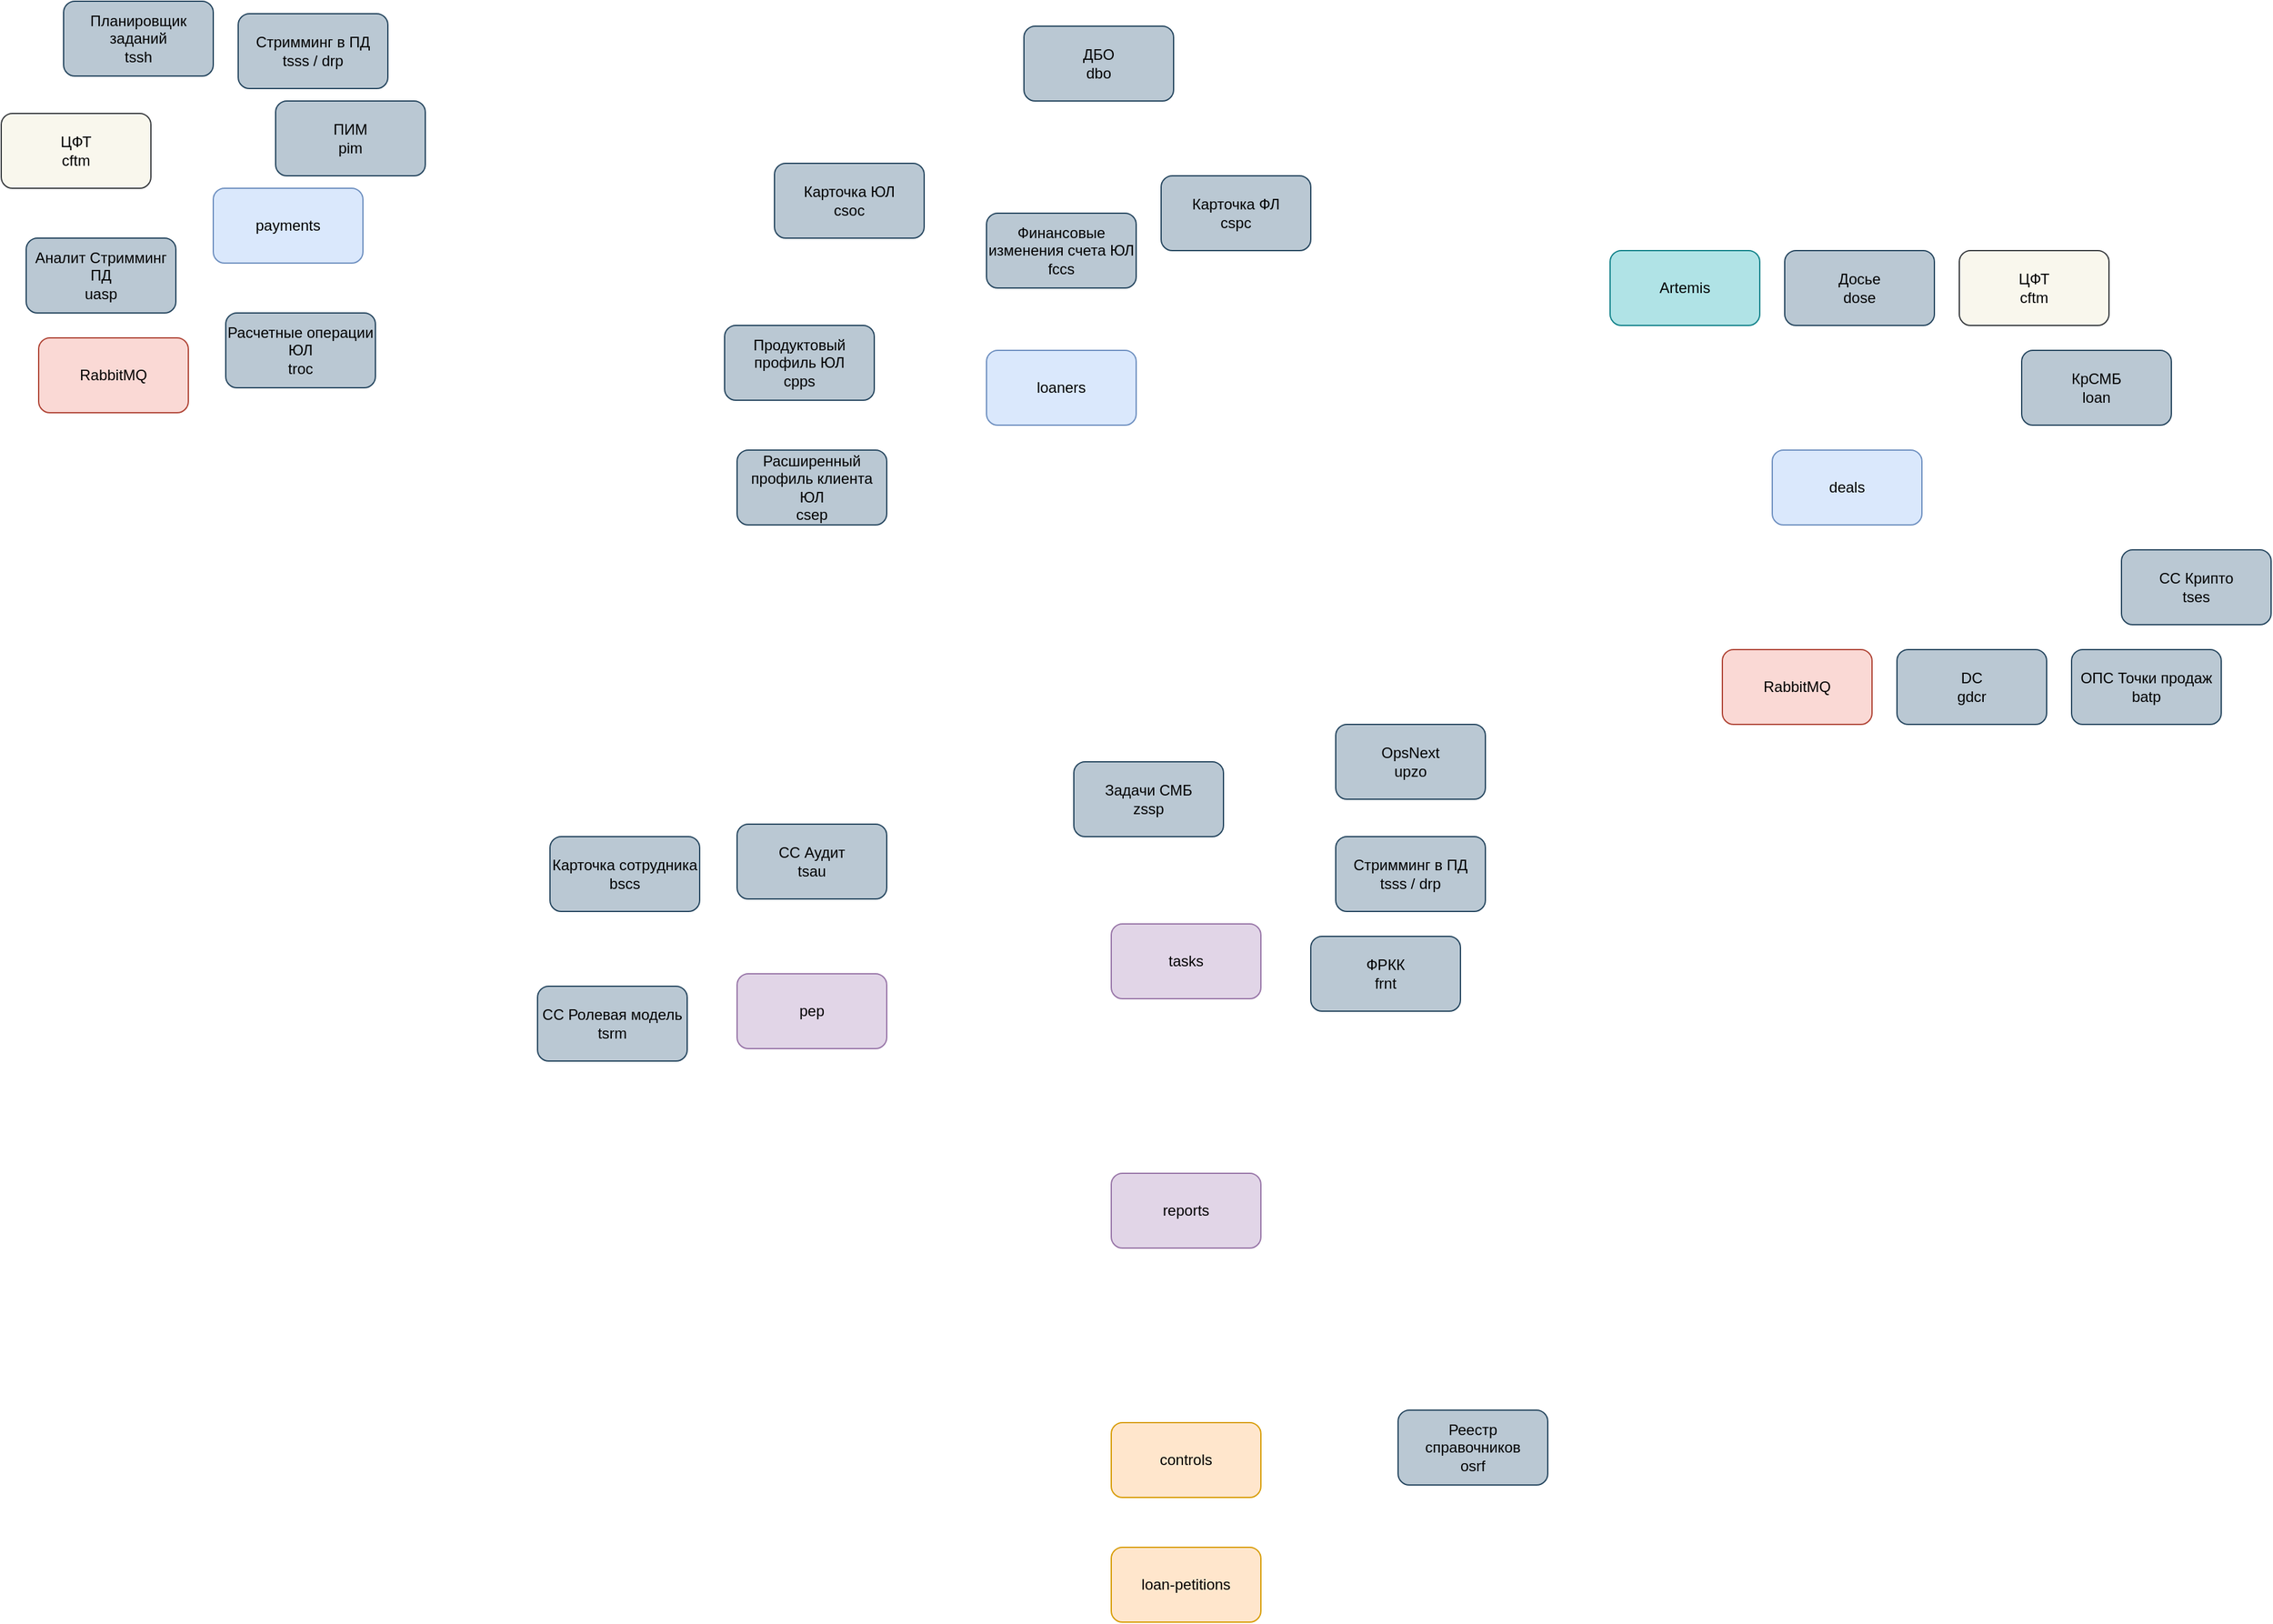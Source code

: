 <mxfile version="24.7.16">
  <diagram name="Страница — 1" id="t4jZ7-XVJNXF6yLmWjbx">
    <mxGraphModel dx="1757" dy="1746" grid="1" gridSize="10" guides="1" tooltips="1" connect="1" arrows="1" fold="1" page="1" pageScale="1" pageWidth="827" pageHeight="1169" math="0" shadow="0">
      <root>
        <mxCell id="0" />
        <mxCell id="1" parent="0" />
        <mxCell id="avL2J_CI90qdSD80F_EQ-3" value="&lt;div&gt;controls&lt;/div&gt;" style="rounded=1;whiteSpace=wrap;html=1;fillColor=#ffe6cc;strokeColor=#d79b00;" vertex="1" parent="1">
          <mxGeometry x="150" y="800" width="120" height="60" as="geometry" />
        </mxCell>
        <mxCell id="avL2J_CI90qdSD80F_EQ-6" value="reports" style="rounded=1;whiteSpace=wrap;html=1;fillColor=#e1d5e7;strokeColor=#9673a6;" vertex="1" parent="1">
          <mxGeometry x="150" y="600" width="120" height="60" as="geometry" />
        </mxCell>
        <mxCell id="avL2J_CI90qdSD80F_EQ-8" value="loan-petitions" style="rounded=1;whiteSpace=wrap;html=1;fillColor=#ffe6cc;strokeColor=#d79b00;" vertex="1" parent="1">
          <mxGeometry x="150" y="900" width="120" height="60" as="geometry" />
        </mxCell>
        <mxCell id="avL2J_CI90qdSD80F_EQ-28" value="" style="group" vertex="1" connectable="0" parent="1">
          <mxGeometry x="-160" y="-320" width="470" height="400" as="geometry" />
        </mxCell>
        <mxCell id="avL2J_CI90qdSD80F_EQ-7" value="loaners" style="rounded=1;whiteSpace=wrap;html=1;fillColor=#dae8fc;strokeColor=#6c8ebf;" vertex="1" parent="avL2J_CI90qdSD80F_EQ-28">
          <mxGeometry x="210" y="260" width="120" height="60" as="geometry" />
        </mxCell>
        <mxCell id="avL2J_CI90qdSD80F_EQ-18" value="&lt;div&gt;Продуктовый профиль ЮЛ&lt;/div&gt;&lt;div&gt;cpps&lt;br&gt;&lt;/div&gt;" style="rounded=1;whiteSpace=wrap;html=1;fillColor=#bac8d3;strokeColor=#23445d;" vertex="1" parent="avL2J_CI90qdSD80F_EQ-28">
          <mxGeometry y="240" width="120" height="60" as="geometry" />
        </mxCell>
        <mxCell id="avL2J_CI90qdSD80F_EQ-19" value="&lt;div&gt;Расширенный профиль клиента ЮЛ&lt;/div&gt;&lt;div&gt;csep&lt;br&gt;&lt;/div&gt;" style="rounded=1;whiteSpace=wrap;html=1;fillColor=#bac8d3;strokeColor=#23445d;" vertex="1" parent="avL2J_CI90qdSD80F_EQ-28">
          <mxGeometry x="10" y="340" width="120" height="60" as="geometry" />
        </mxCell>
        <mxCell id="avL2J_CI90qdSD80F_EQ-20" value="&lt;div&gt;Финансовые изменения счета ЮЛ&lt;br&gt;&lt;/div&gt;&lt;div&gt;fccs&lt;br&gt;&lt;/div&gt;" style="rounded=1;whiteSpace=wrap;html=1;fillColor=#bac8d3;strokeColor=#23445d;" vertex="1" parent="avL2J_CI90qdSD80F_EQ-28">
          <mxGeometry x="210" y="150" width="120" height="60" as="geometry" />
        </mxCell>
        <mxCell id="avL2J_CI90qdSD80F_EQ-21" value="&lt;div&gt;Карточка ЮЛ&lt;/div&gt;&lt;div&gt;csoc&lt;br&gt;&lt;/div&gt;" style="rounded=1;whiteSpace=wrap;html=1;fillColor=#bac8d3;strokeColor=#23445d;" vertex="1" parent="avL2J_CI90qdSD80F_EQ-28">
          <mxGeometry x="40" y="110" width="120" height="60" as="geometry" />
        </mxCell>
        <mxCell id="avL2J_CI90qdSD80F_EQ-22" value="&lt;div&gt;Карточка ФЛ&lt;/div&gt;&lt;div&gt;cspc&lt;br&gt;&lt;/div&gt;" style="rounded=1;whiteSpace=wrap;html=1;fillColor=#bac8d3;strokeColor=#23445d;" vertex="1" parent="avL2J_CI90qdSD80F_EQ-28">
          <mxGeometry x="350" y="120" width="120" height="60" as="geometry" />
        </mxCell>
        <mxCell id="avL2J_CI90qdSD80F_EQ-24" value="&lt;div&gt;ДБО&lt;br&gt;&lt;/div&gt;dbo" style="rounded=1;whiteSpace=wrap;html=1;fillColor=#bac8d3;strokeColor=#23445d;" vertex="1" parent="avL2J_CI90qdSD80F_EQ-28">
          <mxGeometry x="240" width="120" height="60" as="geometry" />
        </mxCell>
        <mxCell id="avL2J_CI90qdSD80F_EQ-29" value="" style="group" vertex="1" connectable="0" parent="1">
          <mxGeometry x="550" y="-140" width="530" height="380" as="geometry" />
        </mxCell>
        <mxCell id="avL2J_CI90qdSD80F_EQ-1" value="&lt;div&gt;deals&lt;/div&gt;" style="rounded=1;whiteSpace=wrap;html=1;fillColor=#dae8fc;strokeColor=#6c8ebf;" vertex="1" parent="avL2J_CI90qdSD80F_EQ-29">
          <mxGeometry x="130" y="160" width="120" height="60" as="geometry" />
        </mxCell>
        <mxCell id="avL2J_CI90qdSD80F_EQ-9" value="&lt;div&gt;DC&lt;/div&gt;&lt;div&gt;gdcr&lt;br&gt;&lt;/div&gt;" style="rounded=1;whiteSpace=wrap;html=1;fillColor=#bac8d3;strokeColor=#23445d;" vertex="1" parent="avL2J_CI90qdSD80F_EQ-29">
          <mxGeometry x="230" y="320" width="120" height="60" as="geometry" />
        </mxCell>
        <mxCell id="avL2J_CI90qdSD80F_EQ-10" value="&lt;div&gt;Досье&lt;/div&gt;&lt;div&gt;dose&lt;br&gt;&lt;/div&gt;" style="rounded=1;whiteSpace=wrap;html=1;fillColor=#bac8d3;strokeColor=#23445d;" vertex="1" parent="avL2J_CI90qdSD80F_EQ-29">
          <mxGeometry x="140" width="120" height="60" as="geometry" />
        </mxCell>
        <mxCell id="avL2J_CI90qdSD80F_EQ-11" value="&lt;div&gt;ЦФТ&lt;/div&gt;&lt;div&gt;cftm&lt;br&gt;&lt;/div&gt;" style="rounded=1;whiteSpace=wrap;html=1;fillColor=#f9f7ed;strokeColor=#36393d;" vertex="1" parent="avL2J_CI90qdSD80F_EQ-29">
          <mxGeometry x="280" width="120" height="60" as="geometry" />
        </mxCell>
        <mxCell id="avL2J_CI90qdSD80F_EQ-12" value="&lt;div&gt;СС Крипто&lt;/div&gt;&lt;div&gt;tses&lt;br&gt;&lt;/div&gt;" style="rounded=1;whiteSpace=wrap;html=1;fillColor=#bac8d3;strokeColor=#23445d;" vertex="1" parent="avL2J_CI90qdSD80F_EQ-29">
          <mxGeometry x="410" y="240" width="120" height="60" as="geometry" />
        </mxCell>
        <mxCell id="avL2J_CI90qdSD80F_EQ-14" value="&lt;div&gt;КрСМБ&lt;/div&gt;&lt;div&gt;loan&lt;br&gt;&lt;/div&gt;" style="rounded=1;whiteSpace=wrap;html=1;fillColor=#bac8d3;strokeColor=#23445d;" vertex="1" parent="avL2J_CI90qdSD80F_EQ-29">
          <mxGeometry x="330" y="80" width="120" height="60" as="geometry" />
        </mxCell>
        <mxCell id="avL2J_CI90qdSD80F_EQ-15" value="&lt;div&gt;ОПС Точки продаж&lt;/div&gt;&lt;div&gt;batp&lt;br&gt;&lt;/div&gt;" style="rounded=1;whiteSpace=wrap;html=1;fillColor=#bac8d3;strokeColor=#23445d;" vertex="1" parent="avL2J_CI90qdSD80F_EQ-29">
          <mxGeometry x="370" y="320" width="120" height="60" as="geometry" />
        </mxCell>
        <mxCell id="avL2J_CI90qdSD80F_EQ-16" value="RabbitMQ" style="rounded=1;whiteSpace=wrap;html=1;fillColor=#fad9d5;strokeColor=#ae4132;" vertex="1" parent="avL2J_CI90qdSD80F_EQ-29">
          <mxGeometry x="90" y="320" width="120" height="60" as="geometry" />
        </mxCell>
        <mxCell id="avL2J_CI90qdSD80F_EQ-17" value="Artemis" style="rounded=1;whiteSpace=wrap;html=1;fillColor=#b0e3e6;strokeColor=#0e8088;" vertex="1" parent="avL2J_CI90qdSD80F_EQ-29">
          <mxGeometry width="120" height="60" as="geometry" />
        </mxCell>
        <mxCell id="avL2J_CI90qdSD80F_EQ-36" value="" style="group" vertex="1" connectable="0" parent="1">
          <mxGeometry x="-740" y="-340" width="340" height="330" as="geometry" />
        </mxCell>
        <mxCell id="avL2J_CI90qdSD80F_EQ-35" value="RabbitMQ" style="rounded=1;whiteSpace=wrap;html=1;fillColor=#fad9d5;strokeColor=#ae4132;" vertex="1" parent="avL2J_CI90qdSD80F_EQ-36">
          <mxGeometry x="30" y="270" width="120" height="60" as="geometry" />
        </mxCell>
        <mxCell id="avL2J_CI90qdSD80F_EQ-2" value="payments" style="rounded=1;whiteSpace=wrap;html=1;fillColor=#dae8fc;strokeColor=#6c8ebf;" vertex="1" parent="avL2J_CI90qdSD80F_EQ-36">
          <mxGeometry x="170" y="150" width="120" height="60" as="geometry" />
        </mxCell>
        <mxCell id="avL2J_CI90qdSD80F_EQ-27" value="&lt;div&gt;Стримминг в ПД&lt;/div&gt;&lt;div&gt;tsss / drp&lt;br&gt;&lt;/div&gt;" style="rounded=1;whiteSpace=wrap;html=1;fillColor=#bac8d3;strokeColor=#23445d;" vertex="1" parent="avL2J_CI90qdSD80F_EQ-36">
          <mxGeometry x="190" y="10" width="120" height="60" as="geometry" />
        </mxCell>
        <mxCell id="avL2J_CI90qdSD80F_EQ-30" value="&lt;div&gt;ЦФТ&lt;/div&gt;&lt;div&gt;cftm&lt;br&gt;&lt;/div&gt;" style="rounded=1;whiteSpace=wrap;html=1;fillColor=#f9f7ed;strokeColor=#36393d;" vertex="1" parent="avL2J_CI90qdSD80F_EQ-36">
          <mxGeometry y="90" width="120" height="60" as="geometry" />
        </mxCell>
        <mxCell id="avL2J_CI90qdSD80F_EQ-31" value="&lt;div&gt;Аналит Стримминг ПД&lt;/div&gt;uasp" style="rounded=1;whiteSpace=wrap;html=1;fillColor=#bac8d3;strokeColor=#23445d;" vertex="1" parent="avL2J_CI90qdSD80F_EQ-36">
          <mxGeometry x="20" y="190" width="120" height="60" as="geometry" />
        </mxCell>
        <mxCell id="avL2J_CI90qdSD80F_EQ-32" value="&lt;div&gt;Планировщик заданий&lt;/div&gt;&lt;div&gt;tssh&lt;br&gt;&lt;/div&gt;" style="rounded=1;whiteSpace=wrap;html=1;fillColor=#bac8d3;strokeColor=#23445d;" vertex="1" parent="avL2J_CI90qdSD80F_EQ-36">
          <mxGeometry x="50" width="120" height="60" as="geometry" />
        </mxCell>
        <mxCell id="avL2J_CI90qdSD80F_EQ-33" value="&lt;div&gt;Расчетные операции ЮЛ&lt;/div&gt;&lt;div&gt;troc&lt;br&gt;&lt;/div&gt;" style="rounded=1;whiteSpace=wrap;html=1;fillColor=#bac8d3;strokeColor=#23445d;" vertex="1" parent="avL2J_CI90qdSD80F_EQ-36">
          <mxGeometry x="180" y="250" width="120" height="60" as="geometry" />
        </mxCell>
        <mxCell id="avL2J_CI90qdSD80F_EQ-45" value="&lt;div&gt;ПИМ&lt;/div&gt;&lt;div&gt;pim&lt;/div&gt;" style="rounded=1;whiteSpace=wrap;html=1;fillColor=#bac8d3;strokeColor=#23445d;" vertex="1" parent="avL2J_CI90qdSD80F_EQ-36">
          <mxGeometry x="220" y="80" width="120" height="60" as="geometry" />
        </mxCell>
        <mxCell id="avL2J_CI90qdSD80F_EQ-39" value="" style="group" vertex="1" connectable="0" parent="1">
          <mxGeometry x="-310" y="320" width="280" height="190" as="geometry" />
        </mxCell>
        <mxCell id="avL2J_CI90qdSD80F_EQ-5" value="pep" style="rounded=1;whiteSpace=wrap;html=1;fillColor=#e1d5e7;strokeColor=#9673a6;" vertex="1" parent="avL2J_CI90qdSD80F_EQ-39">
          <mxGeometry x="160" y="120" width="120" height="60" as="geometry" />
        </mxCell>
        <mxCell id="avL2J_CI90qdSD80F_EQ-23" value="&lt;div&gt;Карточка сотрудника&lt;br&gt;&lt;/div&gt;&lt;div&gt;bscs&lt;br&gt;&lt;/div&gt;" style="rounded=1;whiteSpace=wrap;html=1;fillColor=#bac8d3;strokeColor=#23445d;" vertex="1" parent="avL2J_CI90qdSD80F_EQ-39">
          <mxGeometry x="10" y="10" width="120" height="60" as="geometry" />
        </mxCell>
        <mxCell id="avL2J_CI90qdSD80F_EQ-37" value="&lt;div&gt;СС Аудит&lt;/div&gt;&lt;div&gt;tsau&lt;br&gt;&lt;/div&gt;" style="rounded=1;whiteSpace=wrap;html=1;fillColor=#bac8d3;strokeColor=#23445d;" vertex="1" parent="avL2J_CI90qdSD80F_EQ-39">
          <mxGeometry x="160" width="120" height="60" as="geometry" />
        </mxCell>
        <mxCell id="avL2J_CI90qdSD80F_EQ-38" value="&lt;div&gt;СС Ролевая модель&lt;/div&gt;&lt;div&gt;tsrm&lt;br&gt;&lt;/div&gt;" style="rounded=1;whiteSpace=wrap;html=1;fillColor=#bac8d3;strokeColor=#23445d;" vertex="1" parent="avL2J_CI90qdSD80F_EQ-39">
          <mxGeometry y="130" width="120" height="60" as="geometry" />
        </mxCell>
        <mxCell id="avL2J_CI90qdSD80F_EQ-42" value="" style="group" vertex="1" connectable="0" parent="1">
          <mxGeometry x="150" y="280" width="300" height="190" as="geometry" />
        </mxCell>
        <mxCell id="avL2J_CI90qdSD80F_EQ-4" value="tasks" style="rounded=1;whiteSpace=wrap;html=1;fillColor=#e1d5e7;strokeColor=#9673a6;" vertex="1" parent="avL2J_CI90qdSD80F_EQ-42">
          <mxGeometry y="120" width="120" height="60" as="geometry" />
        </mxCell>
        <mxCell id="avL2J_CI90qdSD80F_EQ-40" value="&lt;div&gt;Задачи СМБ&lt;br&gt;&lt;/div&gt;&lt;div&gt;zssp&lt;br&gt;&lt;/div&gt;" style="rounded=1;whiteSpace=wrap;html=1;fillColor=#bac8d3;strokeColor=#23445d;" vertex="1" parent="avL2J_CI90qdSD80F_EQ-42">
          <mxGeometry x="-30" y="-10" width="120" height="60" as="geometry" />
        </mxCell>
        <mxCell id="avL2J_CI90qdSD80F_EQ-41" value="&lt;div&gt;Стримминг в ПД&lt;/div&gt;&lt;div&gt;tsss / drp&lt;br&gt;&lt;/div&gt;" style="rounded=1;whiteSpace=wrap;html=1;fillColor=#bac8d3;strokeColor=#23445d;" vertex="1" parent="avL2J_CI90qdSD80F_EQ-42">
          <mxGeometry x="180" y="50" width="120" height="60" as="geometry" />
        </mxCell>
        <mxCell id="avL2J_CI90qdSD80F_EQ-43" value="&lt;div&gt;ФРКК&lt;br&gt;&lt;/div&gt;&lt;div&gt;frnt&lt;/div&gt;" style="rounded=1;whiteSpace=wrap;html=1;fillColor=#bac8d3;strokeColor=#23445d;" vertex="1" parent="avL2J_CI90qdSD80F_EQ-42">
          <mxGeometry x="160" y="130" width="120" height="60" as="geometry" />
        </mxCell>
        <mxCell id="avL2J_CI90qdSD80F_EQ-44" value="&lt;div&gt;OpsNext&lt;/div&gt;&lt;div&gt;upzo&lt;br&gt;&lt;/div&gt;" style="rounded=1;whiteSpace=wrap;html=1;fillColor=#bac8d3;strokeColor=#23445d;" vertex="1" parent="avL2J_CI90qdSD80F_EQ-42">
          <mxGeometry x="180" y="-40" width="120" height="60" as="geometry" />
        </mxCell>
        <mxCell id="avL2J_CI90qdSD80F_EQ-46" value="&lt;div&gt;Реестр справочников&lt;/div&gt;&lt;div&gt;osrf&lt;br&gt;&lt;/div&gt;" style="rounded=1;whiteSpace=wrap;html=1;fillColor=#bac8d3;strokeColor=#23445d;" vertex="1" parent="1">
          <mxGeometry x="380" y="790" width="120" height="60" as="geometry" />
        </mxCell>
      </root>
    </mxGraphModel>
  </diagram>
</mxfile>
